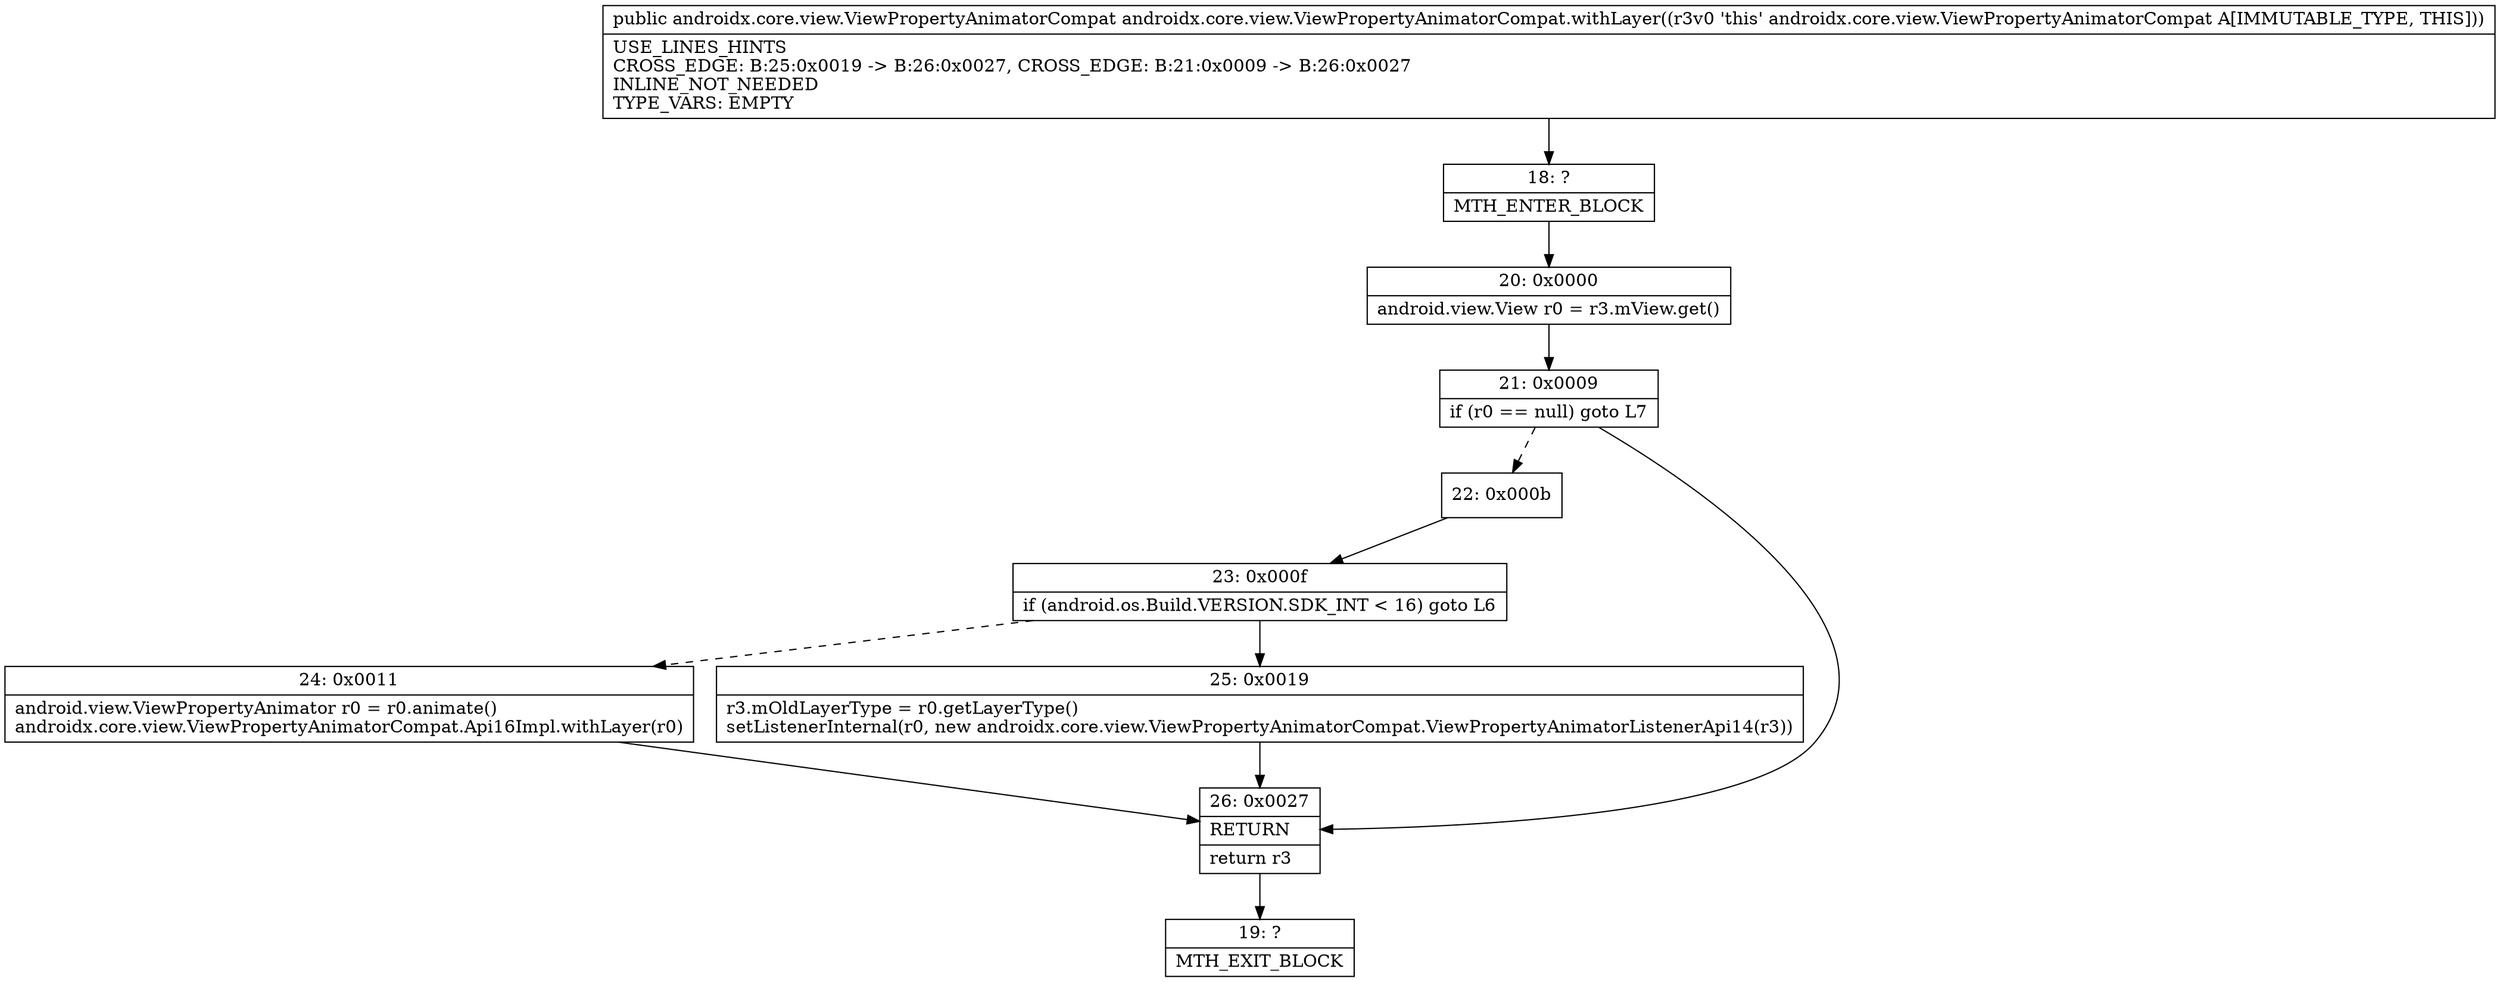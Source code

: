 digraph "CFG forandroidx.core.view.ViewPropertyAnimatorCompat.withLayer()Landroidx\/core\/view\/ViewPropertyAnimatorCompat;" {
Node_18 [shape=record,label="{18\:\ ?|MTH_ENTER_BLOCK\l}"];
Node_20 [shape=record,label="{20\:\ 0x0000|android.view.View r0 = r3.mView.get()\l}"];
Node_21 [shape=record,label="{21\:\ 0x0009|if (r0 == null) goto L7\l}"];
Node_22 [shape=record,label="{22\:\ 0x000b}"];
Node_23 [shape=record,label="{23\:\ 0x000f|if (android.os.Build.VERSION.SDK_INT \< 16) goto L6\l}"];
Node_24 [shape=record,label="{24\:\ 0x0011|android.view.ViewPropertyAnimator r0 = r0.animate()\landroidx.core.view.ViewPropertyAnimatorCompat.Api16Impl.withLayer(r0)\l}"];
Node_25 [shape=record,label="{25\:\ 0x0019|r3.mOldLayerType = r0.getLayerType()\lsetListenerInternal(r0, new androidx.core.view.ViewPropertyAnimatorCompat.ViewPropertyAnimatorListenerApi14(r3))\l}"];
Node_26 [shape=record,label="{26\:\ 0x0027|RETURN\l|return r3\l}"];
Node_19 [shape=record,label="{19\:\ ?|MTH_EXIT_BLOCK\l}"];
MethodNode[shape=record,label="{public androidx.core.view.ViewPropertyAnimatorCompat androidx.core.view.ViewPropertyAnimatorCompat.withLayer((r3v0 'this' androidx.core.view.ViewPropertyAnimatorCompat A[IMMUTABLE_TYPE, THIS]))  | USE_LINES_HINTS\lCROSS_EDGE: B:25:0x0019 \-\> B:26:0x0027, CROSS_EDGE: B:21:0x0009 \-\> B:26:0x0027\lINLINE_NOT_NEEDED\lTYPE_VARS: EMPTY\l}"];
MethodNode -> Node_18;Node_18 -> Node_20;
Node_20 -> Node_21;
Node_21 -> Node_22[style=dashed];
Node_21 -> Node_26;
Node_22 -> Node_23;
Node_23 -> Node_24[style=dashed];
Node_23 -> Node_25;
Node_24 -> Node_26;
Node_25 -> Node_26;
Node_26 -> Node_19;
}

